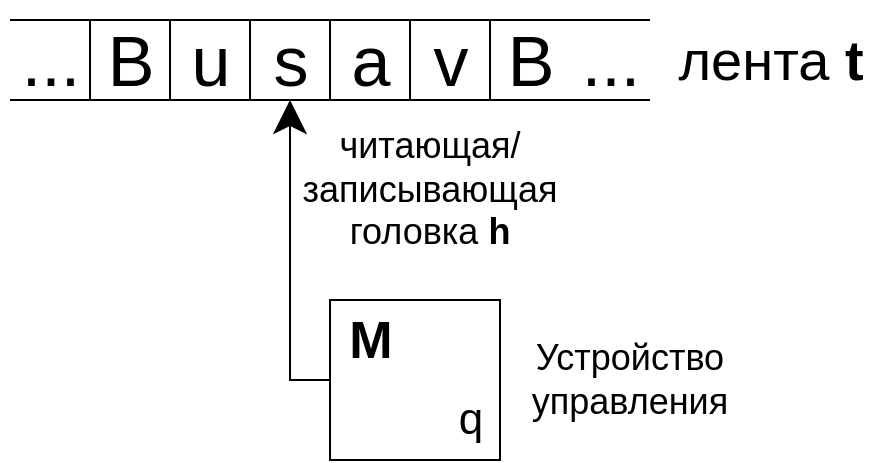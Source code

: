 <mxfile version="24.4.0" type="device">
  <diagram name="Page-1" id="6ZfcrU4uDakl3jTDbQQc">
    <mxGraphModel dx="954" dy="665" grid="1" gridSize="10" guides="1" tooltips="1" connect="1" arrows="1" fold="1" page="1" pageScale="1" pageWidth="850" pageHeight="1100" math="0" shadow="0">
      <root>
        <mxCell id="0" />
        <mxCell id="1" parent="0" />
        <mxCell id="AdiQeJI3ixuq6RGuVJTR-10" style="edgeStyle=orthogonalEdgeStyle;rounded=0;orthogonalLoop=1;jettySize=auto;html=1;strokeWidth=1;endSize=14;" edge="1" parent="1" source="AdiQeJI3ixuq6RGuVJTR-1">
          <mxGeometry relative="1" as="geometry">
            <mxPoint x="420" y="240" as="targetPoint" />
          </mxGeometry>
        </mxCell>
        <mxCell id="AdiQeJI3ixuq6RGuVJTR-1" value="" style="rounded=0;whiteSpace=wrap;html=1;" vertex="1" parent="1">
          <mxGeometry x="440" y="340" width="85" height="80" as="geometry" />
        </mxCell>
        <mxCell id="AdiQeJI3ixuq6RGuVJTR-2" value="" style="endArrow=none;html=1;rounded=0;" edge="1" parent="1">
          <mxGeometry width="50" height="50" relative="1" as="geometry">
            <mxPoint x="280" y="200" as="sourcePoint" />
            <mxPoint x="600" y="200" as="targetPoint" />
          </mxGeometry>
        </mxCell>
        <mxCell id="AdiQeJI3ixuq6RGuVJTR-3" value="" style="endArrow=none;html=1;rounded=0;" edge="1" parent="1">
          <mxGeometry width="50" height="50" relative="1" as="geometry">
            <mxPoint x="280" y="240" as="sourcePoint" />
            <mxPoint x="600" y="240" as="targetPoint" />
          </mxGeometry>
        </mxCell>
        <mxCell id="AdiQeJI3ixuq6RGuVJTR-4" value="" style="endArrow=none;html=1;rounded=0;" edge="1" parent="1">
          <mxGeometry width="50" height="50" relative="1" as="geometry">
            <mxPoint x="320" y="240" as="sourcePoint" />
            <mxPoint x="320" y="200" as="targetPoint" />
          </mxGeometry>
        </mxCell>
        <mxCell id="AdiQeJI3ixuq6RGuVJTR-5" value="" style="endArrow=none;html=1;rounded=0;" edge="1" parent="1">
          <mxGeometry width="50" height="50" relative="1" as="geometry">
            <mxPoint x="360" y="240" as="sourcePoint" />
            <mxPoint x="360" y="200" as="targetPoint" />
          </mxGeometry>
        </mxCell>
        <mxCell id="AdiQeJI3ixuq6RGuVJTR-6" value="" style="endArrow=none;html=1;rounded=0;" edge="1" parent="1">
          <mxGeometry width="50" height="50" relative="1" as="geometry">
            <mxPoint x="400" y="240" as="sourcePoint" />
            <mxPoint x="400" y="200" as="targetPoint" />
          </mxGeometry>
        </mxCell>
        <mxCell id="AdiQeJI3ixuq6RGuVJTR-7" value="" style="endArrow=none;html=1;rounded=0;" edge="1" parent="1">
          <mxGeometry width="50" height="50" relative="1" as="geometry">
            <mxPoint x="440" y="240" as="sourcePoint" />
            <mxPoint x="440" y="200" as="targetPoint" />
          </mxGeometry>
        </mxCell>
        <mxCell id="AdiQeJI3ixuq6RGuVJTR-8" value="" style="endArrow=none;html=1;rounded=0;" edge="1" parent="1">
          <mxGeometry width="50" height="50" relative="1" as="geometry">
            <mxPoint x="480" y="240" as="sourcePoint" />
            <mxPoint x="480" y="200" as="targetPoint" />
          </mxGeometry>
        </mxCell>
        <mxCell id="AdiQeJI3ixuq6RGuVJTR-9" value="" style="endArrow=none;html=1;rounded=0;" edge="1" parent="1">
          <mxGeometry width="50" height="50" relative="1" as="geometry">
            <mxPoint x="520" y="240" as="sourcePoint" />
            <mxPoint x="520" y="200" as="targetPoint" />
          </mxGeometry>
        </mxCell>
        <mxCell id="AdiQeJI3ixuq6RGuVJTR-11" value="..." style="text;html=1;align=center;verticalAlign=middle;resizable=0;points=[];autosize=1;strokeColor=none;fillColor=none;fontSize=35;" vertex="1" parent="1">
          <mxGeometry x="275" y="190" width="50" height="60" as="geometry" />
        </mxCell>
        <mxCell id="AdiQeJI3ixuq6RGuVJTR-12" value="..." style="text;html=1;align=center;verticalAlign=middle;resizable=0;points=[];autosize=1;strokeColor=none;fillColor=none;fontSize=35;" vertex="1" parent="1">
          <mxGeometry x="555" y="190" width="50" height="60" as="geometry" />
        </mxCell>
        <mxCell id="AdiQeJI3ixuq6RGuVJTR-13" value="&lt;span style=&quot;font-weight: normal; font-size: 35px;&quot;&gt;B&lt;/span&gt;" style="text;html=1;align=center;verticalAlign=middle;resizable=0;points=[];autosize=1;strokeColor=none;fillColor=none;fontSize=35;fontStyle=1" vertex="1" parent="1">
          <mxGeometry x="315" y="190" width="50" height="60" as="geometry" />
        </mxCell>
        <mxCell id="AdiQeJI3ixuq6RGuVJTR-14" value="u" style="text;html=1;align=center;verticalAlign=middle;resizable=0;points=[];autosize=1;strokeColor=none;fillColor=none;fontSize=35;" vertex="1" parent="1">
          <mxGeometry x="360" y="190" width="40" height="60" as="geometry" />
        </mxCell>
        <mxCell id="AdiQeJI3ixuq6RGuVJTR-15" value="s" style="text;html=1;align=center;verticalAlign=middle;resizable=0;points=[];autosize=1;strokeColor=none;fillColor=none;fontSize=35;" vertex="1" parent="1">
          <mxGeometry x="400" y="190" width="40" height="60" as="geometry" />
        </mxCell>
        <mxCell id="AdiQeJI3ixuq6RGuVJTR-16" value="a" style="text;html=1;align=center;verticalAlign=middle;resizable=0;points=[];autosize=1;strokeColor=none;fillColor=none;fontSize=35;" vertex="1" parent="1">
          <mxGeometry x="440" y="190" width="40" height="60" as="geometry" />
        </mxCell>
        <mxCell id="AdiQeJI3ixuq6RGuVJTR-17" value="v" style="text;html=1;align=center;verticalAlign=middle;resizable=0;points=[];autosize=1;strokeColor=none;fillColor=none;fontSize=35;" vertex="1" parent="1">
          <mxGeometry x="480" y="190" width="40" height="60" as="geometry" />
        </mxCell>
        <mxCell id="AdiQeJI3ixuq6RGuVJTR-18" value="&lt;span style=&quot;font-weight: normal; font-size: 35px;&quot;&gt;B&lt;/span&gt;" style="text;html=1;align=center;verticalAlign=middle;resizable=0;points=[];autosize=1;strokeColor=none;fillColor=none;fontSize=35;fontStyle=1" vertex="1" parent="1">
          <mxGeometry x="515" y="190" width="50" height="60" as="geometry" />
        </mxCell>
        <mxCell id="AdiQeJI3ixuq6RGuVJTR-19" value="лента &lt;b style=&quot;font-size: 28px;&quot;&gt;t&lt;/b&gt;" style="text;html=1;align=center;verticalAlign=middle;resizable=0;points=[];autosize=1;strokeColor=none;fillColor=none;fontSize=28;" vertex="1" parent="1">
          <mxGeometry x="600" y="195" width="120" height="50" as="geometry" />
        </mxCell>
        <mxCell id="AdiQeJI3ixuq6RGuVJTR-20" value="читающая/записывающая головка &lt;b style=&quot;font-size: 18px;&quot;&gt;h&lt;/b&gt;" style="text;html=1;align=center;verticalAlign=middle;whiteSpace=wrap;rounded=0;fontSize=18;" vertex="1" parent="1">
          <mxGeometry x="460" y="270" width="60" height="30" as="geometry" />
        </mxCell>
        <mxCell id="AdiQeJI3ixuq6RGuVJTR-21" value="&lt;b style=&quot;font-size: 26px;&quot;&gt;M&lt;/b&gt;" style="text;html=1;align=center;verticalAlign=middle;resizable=0;points=[];autosize=1;strokeColor=none;fillColor=none;fontSize=26;" vertex="1" parent="1">
          <mxGeometry x="435" y="340" width="50" height="40" as="geometry" />
        </mxCell>
        <mxCell id="AdiQeJI3ixuq6RGuVJTR-22" value="q" style="text;html=1;align=center;verticalAlign=middle;resizable=0;points=[];autosize=1;strokeColor=none;fillColor=none;fontSize=22;" vertex="1" parent="1">
          <mxGeometry x="490" y="380" width="40" height="40" as="geometry" />
        </mxCell>
        <mxCell id="AdiQeJI3ixuq6RGuVJTR-24" value="Устройство управления" style="text;html=1;align=center;verticalAlign=middle;whiteSpace=wrap;rounded=0;fontSize=18;" vertex="1" parent="1">
          <mxGeometry x="560" y="365" width="60" height="30" as="geometry" />
        </mxCell>
      </root>
    </mxGraphModel>
  </diagram>
</mxfile>
